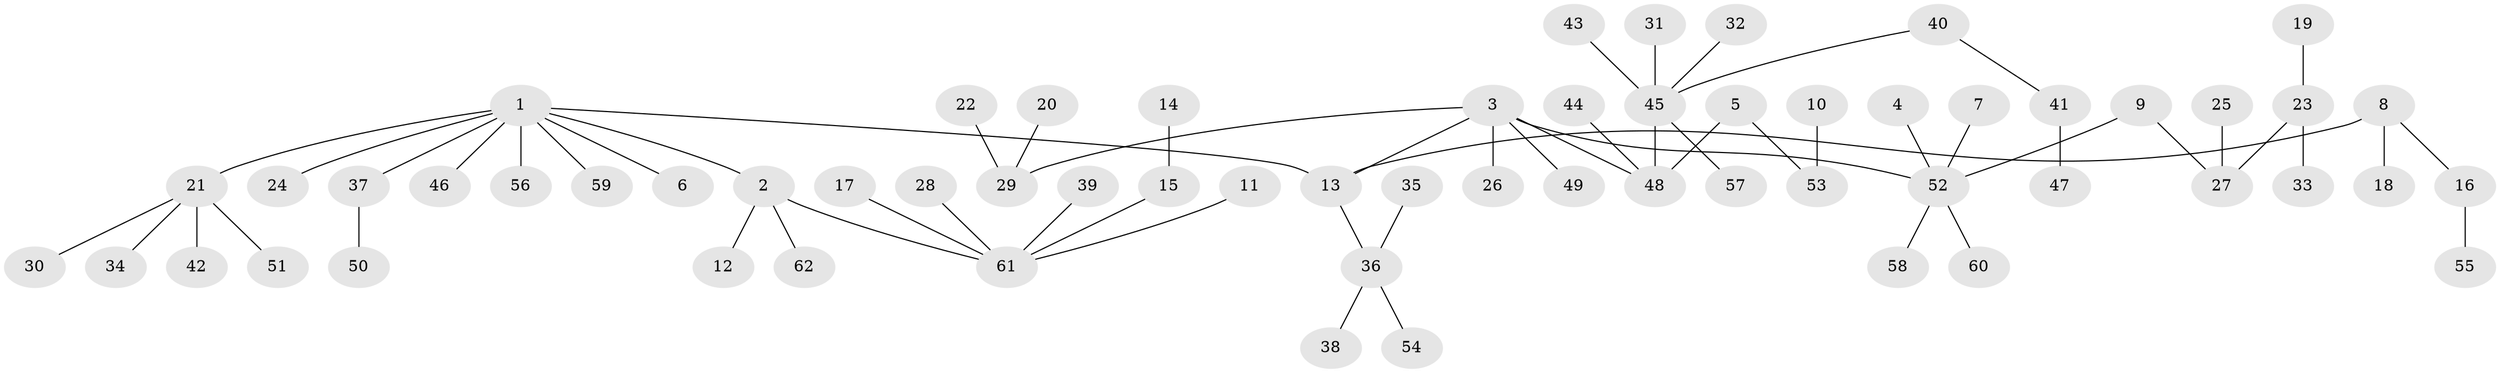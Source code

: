 // original degree distribution, {5: 0.04838709677419355, 6: 0.016129032258064516, 4: 0.06451612903225806, 2: 0.25, 7: 0.008064516129032258, 3: 0.08064516129032258, 1: 0.5241935483870968, 8: 0.008064516129032258}
// Generated by graph-tools (version 1.1) at 2025/50/03/09/25 03:50:21]
// undirected, 62 vertices, 61 edges
graph export_dot {
graph [start="1"]
  node [color=gray90,style=filled];
  1;
  2;
  3;
  4;
  5;
  6;
  7;
  8;
  9;
  10;
  11;
  12;
  13;
  14;
  15;
  16;
  17;
  18;
  19;
  20;
  21;
  22;
  23;
  24;
  25;
  26;
  27;
  28;
  29;
  30;
  31;
  32;
  33;
  34;
  35;
  36;
  37;
  38;
  39;
  40;
  41;
  42;
  43;
  44;
  45;
  46;
  47;
  48;
  49;
  50;
  51;
  52;
  53;
  54;
  55;
  56;
  57;
  58;
  59;
  60;
  61;
  62;
  1 -- 2 [weight=1.0];
  1 -- 6 [weight=1.0];
  1 -- 13 [weight=1.0];
  1 -- 21 [weight=1.0];
  1 -- 24 [weight=1.0];
  1 -- 37 [weight=1.0];
  1 -- 46 [weight=1.0];
  1 -- 56 [weight=1.0];
  1 -- 59 [weight=1.0];
  2 -- 12 [weight=1.0];
  2 -- 61 [weight=1.0];
  2 -- 62 [weight=1.0];
  3 -- 13 [weight=1.0];
  3 -- 26 [weight=1.0];
  3 -- 29 [weight=1.0];
  3 -- 48 [weight=1.0];
  3 -- 49 [weight=1.0];
  3 -- 52 [weight=1.0];
  4 -- 52 [weight=1.0];
  5 -- 48 [weight=1.0];
  5 -- 53 [weight=1.0];
  7 -- 52 [weight=1.0];
  8 -- 13 [weight=1.0];
  8 -- 16 [weight=1.0];
  8 -- 18 [weight=1.0];
  9 -- 27 [weight=1.0];
  9 -- 52 [weight=1.0];
  10 -- 53 [weight=1.0];
  11 -- 61 [weight=1.0];
  13 -- 36 [weight=1.0];
  14 -- 15 [weight=1.0];
  15 -- 61 [weight=1.0];
  16 -- 55 [weight=1.0];
  17 -- 61 [weight=1.0];
  19 -- 23 [weight=1.0];
  20 -- 29 [weight=1.0];
  21 -- 30 [weight=1.0];
  21 -- 34 [weight=1.0];
  21 -- 42 [weight=1.0];
  21 -- 51 [weight=1.0];
  22 -- 29 [weight=1.0];
  23 -- 27 [weight=1.0];
  23 -- 33 [weight=1.0];
  25 -- 27 [weight=1.0];
  28 -- 61 [weight=1.0];
  31 -- 45 [weight=1.0];
  32 -- 45 [weight=1.0];
  35 -- 36 [weight=1.0];
  36 -- 38 [weight=1.0];
  36 -- 54 [weight=1.0];
  37 -- 50 [weight=1.0];
  39 -- 61 [weight=1.0];
  40 -- 41 [weight=1.0];
  40 -- 45 [weight=1.0];
  41 -- 47 [weight=1.0];
  43 -- 45 [weight=1.0];
  44 -- 48 [weight=1.0];
  45 -- 48 [weight=1.0];
  45 -- 57 [weight=1.0];
  52 -- 58 [weight=1.0];
  52 -- 60 [weight=1.0];
}
